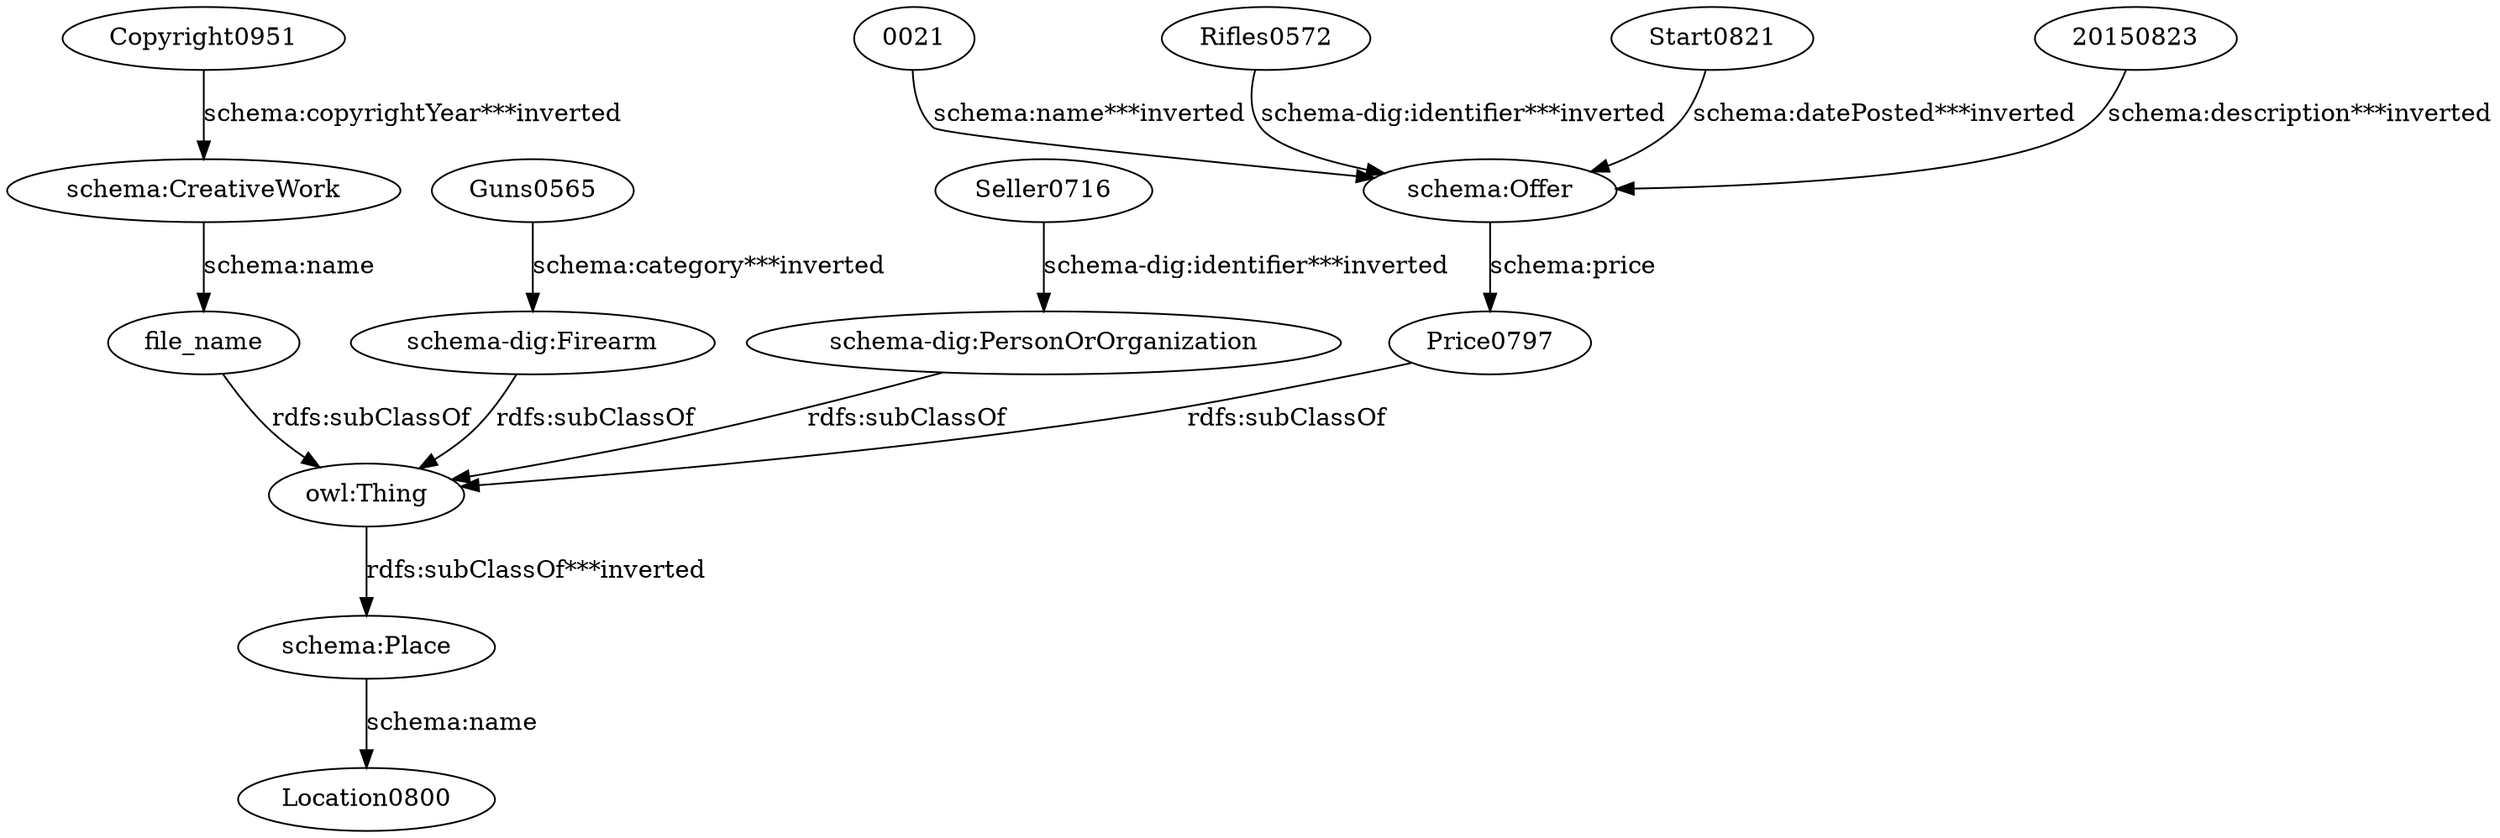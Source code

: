 digraph {
  "20150823" [type=attribute_name,label="20150823"]
  "0021" [type=attribute_name,label="0021"]
  "schema:Offer1" [type=class_uri,label="schema:Offer"]
  Copyright0951 [type=attribute_name,label=Copyright0951]
  "schema:CreativeWork1" [type=class_uri,label="schema:CreativeWork"]
  Guns0565 [type=attribute_name,label=Guns0565]
  "schema-dig:Firearm1" [type=class_uri,label="schema-dig:Firearm"]
  Price0797 [type=attribute_name,label=Price0797]
  "owl:Thing" [type=special,label="owl:Thing"]
  Rifles0572 [type=attribute_name,label=Rifles0572]
  Seller0716 [type=attribute_name,label=Seller0716]
  "schema-dig:PersonOrOrganization1" [type=class_uri,label="schema-dig:PersonOrOrganization"]
  Start0821 [type=attribute_name,label=Start0821]
  file_name [type=attribute_name,label=file_name]
  "schema:Place1" [type=class_uri,label="schema:Place"]
  Location0800 [type=attribute_name,label=Location0800]
  "0021" -> "schema:Offer1" [type=st_property_uri,label="schema:name***inverted",weight=1]
  "20150823" -> "schema:Offer1" [type=st_property_uri,label="schema:description***inverted",weight=1]
  Copyright0951 -> "schema:CreativeWork1" [type=st_property_uri,label="schema:copyrightYear***inverted",weight=1]
  Guns0565 -> "schema-dig:Firearm1" [type=st_property_uri,label="schema:category***inverted",weight=1]
  Price0797 -> "owl:Thing" [label="rdfs:subClassOf",type=inherited,weight=0.3333333333333333]
  Rifles0572 -> "schema:Offer1" [type=st_property_uri,label="schema-dig:identifier***inverted",weight=1]
  Seller0716 -> "schema-dig:PersonOrOrganization1" [type=st_property_uri,label="schema-dig:identifier***inverted",weight=1]
  Start0821 -> "schema:Offer1" [type=st_property_uri,label="schema:datePosted***inverted",weight=1]
  file_name -> "owl:Thing" [label="rdfs:subClassOf",type=inherited,weight=0.3333333333333333]
  "owl:Thing" -> "schema:Place1" [type=inherited,label="rdfs:subClassOf***inverted",weight=0.3333333333333333]
  "schema-dig:Firearm1" -> "owl:Thing" [label="rdfs:subClassOf",type=inherited,weight=0.3333333333333333]
  "schema-dig:PersonOrOrganization1" -> "owl:Thing" [label="rdfs:subClassOf",type=inherited,weight=0.3333333333333333]
  "schema:CreativeWork1" -> file_name [label="schema:name",type=st_property_uri]
  "schema:Offer1" -> Price0797 [label="schema:price",type=st_property_uri]
  "schema:Place1" -> Location0800 [label="schema:name",type=st_property_uri]
}
